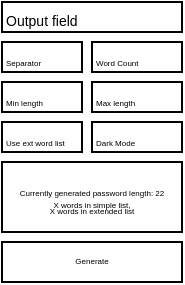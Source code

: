 <mxfile version="24.6.4" type="device" pages="2">
  <diagram name="Portrait" id="0RD52IQTlSNer-iXqU8V">
    <mxGraphModel dx="333" dy="199" grid="1" gridSize="5" guides="1" tooltips="1" connect="1" arrows="1" fold="1" page="1" pageScale="1" pageWidth="100" pageHeight="150" math="0" shadow="0">
      <root>
        <mxCell id="0" />
        <mxCell id="1" parent="0" />
        <mxCell id="-fqv2uq7eARbxxOn7lc--1" value="&lt;p style=&quot;line-height: 120%; font-size: 4px;&quot;&gt;Generate&lt;/p&gt;" style="rounded=0;whiteSpace=wrap;html=1;" parent="1" vertex="1">
          <mxGeometry x="5" y="125" width="90" height="20" as="geometry" />
        </mxCell>
        <mxCell id="pBM0EbbwyqNMcvjUs3PV-1" value="&lt;font style=&quot;font-size: 7px;&quot;&gt;Output field&lt;/font&gt;" style="rounded=0;whiteSpace=wrap;html=1;align=left;" vertex="1" parent="1">
          <mxGeometry x="5" y="5" width="90" height="15" as="geometry" />
        </mxCell>
        <mxCell id="3TsrmE7PsVH6UchiBSnf-1" value="&lt;font style=&quot;font-size: 4px;&quot;&gt;Separator&lt;/font&gt;" style="rounded=0;whiteSpace=wrap;html=1;align=left;" vertex="1" parent="1">
          <mxGeometry x="5" y="25" width="40" height="15" as="geometry" />
        </mxCell>
        <mxCell id="3TsrmE7PsVH6UchiBSnf-2" value="&lt;font style=&quot;font-size: 4px;&quot;&gt;Word Count&lt;/font&gt;" style="rounded=0;whiteSpace=wrap;html=1;align=left;" vertex="1" parent="1">
          <mxGeometry x="50" y="25" width="45" height="15" as="geometry" />
        </mxCell>
        <mxCell id="3TsrmE7PsVH6UchiBSnf-3" value="&lt;font style=&quot;font-size: 4px;&quot;&gt;Min length&lt;/font&gt;" style="rounded=0;whiteSpace=wrap;html=1;align=left;" vertex="1" parent="1">
          <mxGeometry x="5" y="45" width="40" height="15" as="geometry" />
        </mxCell>
        <mxCell id="3TsrmE7PsVH6UchiBSnf-4" value="&lt;font style=&quot;font-size: 4px;&quot;&gt;Max length&lt;/font&gt;" style="rounded=0;whiteSpace=wrap;html=1;align=left;" vertex="1" parent="1">
          <mxGeometry x="50" y="45" width="45" height="15" as="geometry" />
        </mxCell>
        <mxCell id="3TsrmE7PsVH6UchiBSnf-8" value="&lt;p style=&quot;line-height: 0%;&quot;&gt;&lt;span style=&quot;font-size: 4px;&quot;&gt;Currently generated password length: 22&lt;br&gt;&lt;br&gt;&lt;/span&gt;&lt;span style=&quot;font-size: 4px;&quot;&gt;X words in simple list,&lt;/span&gt;&lt;br style=&quot;font-size: 4px;&quot;&gt;&lt;span style=&quot;font-size: 4px;&quot;&gt;X words in extended list&lt;/span&gt;&lt;span style=&quot;font-size: 4px;&quot;&gt;&lt;br&gt;&lt;/span&gt;&lt;/p&gt;" style="rounded=0;whiteSpace=wrap;html=1;align=center;verticalAlign=middle;horizontal=1;spacing=2;" vertex="1" parent="1">
          <mxGeometry x="5" y="85" width="90" height="35" as="geometry" />
        </mxCell>
        <mxCell id="pnYHIYJ9de943wfz9dpb-1" value="&lt;font style=&quot;font-size: 4px;&quot;&gt;Use ext word list&lt;/font&gt;" style="rounded=0;whiteSpace=wrap;html=1;align=left;" vertex="1" parent="1">
          <mxGeometry x="5" y="65" width="40" height="15" as="geometry" />
        </mxCell>
        <mxCell id="pnYHIYJ9de943wfz9dpb-2" value="&lt;font style=&quot;font-size: 4px;&quot;&gt;Dark Mode&lt;/font&gt;" style="rounded=0;whiteSpace=wrap;html=1;align=left;" vertex="1" parent="1">
          <mxGeometry x="50" y="65" width="45" height="15" as="geometry" />
        </mxCell>
      </root>
    </mxGraphModel>
  </diagram>
  <diagram name="Landscape" id="hu3JUIqmjpX_kUt-p_n2">
    <mxGraphModel dx="231" dy="138" grid="1" gridSize="5" guides="1" tooltips="1" connect="1" arrows="1" fold="1" page="1" pageScale="1" pageWidth="150" pageHeight="100" math="0" shadow="0">
      <root>
        <mxCell id="rs7kPuL4gE1ZdYMg5D-P-0" />
        <mxCell id="rs7kPuL4gE1ZdYMg5D-P-1" parent="rs7kPuL4gE1ZdYMg5D-P-0" />
        <mxCell id="2PTxRh_TxL__uayTwJ9M-0" value="&lt;font style=&quot;font-size: 7px;&quot;&gt;Output field&lt;/font&gt;" style="rounded=0;whiteSpace=wrap;html=1;align=left;" parent="rs7kPuL4gE1ZdYMg5D-P-1" vertex="1">
          <mxGeometry x="5" y="5" width="140" height="15" as="geometry" />
        </mxCell>
        <mxCell id="2PTxRh_TxL__uayTwJ9M-2" value="&lt;p style=&quot;line-height: 120%; font-size: 4px;&quot;&gt;Generate&lt;/p&gt;" style="rounded=0;whiteSpace=wrap;html=1;" parent="rs7kPuL4gE1ZdYMg5D-P-1" vertex="1">
          <mxGeometry x="5" y="85" width="140" height="10" as="geometry" />
        </mxCell>
        <mxCell id="PjsrpnjmUTnQtyT2GUii-0" value="&lt;font style=&quot;font-size: 4px;&quot;&gt;Separator&lt;/font&gt;" style="rounded=0;whiteSpace=wrap;html=1;align=left;" parent="rs7kPuL4gE1ZdYMg5D-P-1" vertex="1">
          <mxGeometry x="5" y="25" width="35" height="15" as="geometry" />
        </mxCell>
        <mxCell id="jm0GO_aubZqg0jmE1mR0-0" value="&lt;font style=&quot;font-size: 4px;&quot;&gt;Word Count&lt;/font&gt;" style="rounded=0;whiteSpace=wrap;html=1;align=left;" vertex="1" parent="rs7kPuL4gE1ZdYMg5D-P-1">
          <mxGeometry x="45" y="25" width="30" height="15" as="geometry" />
        </mxCell>
        <mxCell id="jm0GO_aubZqg0jmE1mR0-1" value="&lt;font style=&quot;font-size: 4px;&quot;&gt;Min length&lt;/font&gt;" style="rounded=0;whiteSpace=wrap;html=1;align=left;" vertex="1" parent="rs7kPuL4gE1ZdYMg5D-P-1">
          <mxGeometry x="80" y="25" width="35" height="15" as="geometry" />
        </mxCell>
        <mxCell id="jm0GO_aubZqg0jmE1mR0-2" value="&lt;font style=&quot;font-size: 4px;&quot;&gt;Max length&lt;/font&gt;" style="rounded=0;whiteSpace=wrap;html=1;align=left;" vertex="1" parent="rs7kPuL4gE1ZdYMg5D-P-1">
          <mxGeometry x="120" y="25" width="25" height="15" as="geometry" />
        </mxCell>
        <mxCell id="jm0GO_aubZqg0jmE1mR0-4" value="&lt;font style=&quot;font-size: 4px;&quot;&gt;Use extended word list&lt;/font&gt;" style="rounded=0;whiteSpace=wrap;html=1;align=right;verticalAlign=bottom;" vertex="1" parent="rs7kPuL4gE1ZdYMg5D-P-1">
          <mxGeometry x="5" y="45" width="70" height="15" as="geometry" />
        </mxCell>
        <mxCell id="jm0GO_aubZqg0jmE1mR0-5" value="" style="html=1;shadow=0;dashed=0;shape=mxgraph.bootstrap.checkbox2;labelPosition=right;verticalLabelPosition=middle;align=left;verticalAlign=middle;gradientColor=#DEDEDE;fillColor=#EDEDED;checked=0;spacing=5;checkedFill=#0085FC;checkedStroke=#ffffff;sketch=0;" vertex="1" parent="rs7kPuL4gE1ZdYMg5D-P-1">
          <mxGeometry x="9" y="49" width="6" height="6" as="geometry" />
        </mxCell>
        <mxCell id="jm0GO_aubZqg0jmE1mR0-7" value="&lt;p style=&quot;line-height: 0%;&quot;&gt;&lt;span style=&quot;font-size: 4px;&quot;&gt;Currently generated password length: 22&lt;/span&gt;&lt;/p&gt;" style="rounded=0;whiteSpace=wrap;html=1;align=center;verticalAlign=middle;horizontal=1;spacing=2;" vertex="1" parent="rs7kPuL4gE1ZdYMg5D-P-1">
          <mxGeometry x="5" y="65" width="140" height="15" as="geometry" />
        </mxCell>
        <mxCell id="6nl53yYvKEWu3_hAz25l-0" value="&lt;font style=&quot;font-size: 4px;&quot;&gt;Dark Mode&lt;/font&gt;" style="rounded=0;whiteSpace=wrap;html=1;align=left;" vertex="1" parent="rs7kPuL4gE1ZdYMg5D-P-1">
          <mxGeometry x="80" y="45" width="65" height="15" as="geometry" />
        </mxCell>
      </root>
    </mxGraphModel>
  </diagram>
</mxfile>
